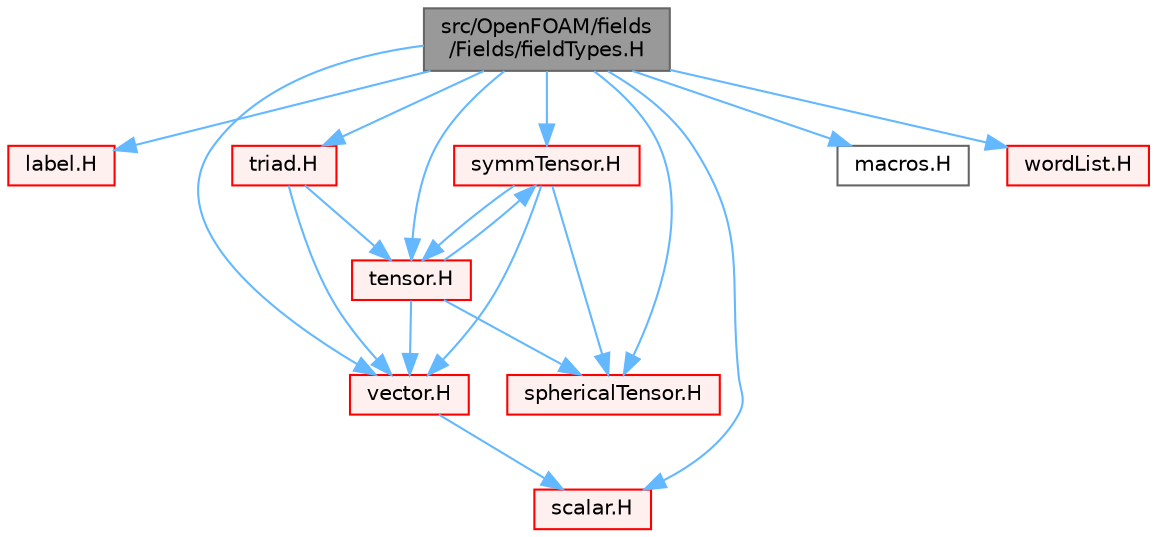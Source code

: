 digraph "src/OpenFOAM/fields/Fields/fieldTypes.H"
{
 // LATEX_PDF_SIZE
  bgcolor="transparent";
  edge [fontname=Helvetica,fontsize=10,labelfontname=Helvetica,labelfontsize=10];
  node [fontname=Helvetica,fontsize=10,shape=box,height=0.2,width=0.4];
  Node1 [id="Node000001",label="src/OpenFOAM/fields\l/Fields/fieldTypes.H",height=0.2,width=0.4,color="gray40", fillcolor="grey60", style="filled", fontcolor="black",tooltip=" "];
  Node1 -> Node2 [id="edge1_Node000001_Node000002",color="steelblue1",style="solid",tooltip=" "];
  Node2 [id="Node000002",label="label.H",height=0.2,width=0.4,color="red", fillcolor="#FFF0F0", style="filled",URL="$label_8H.html",tooltip=" "];
  Node1 -> Node25 [id="edge2_Node000001_Node000025",color="steelblue1",style="solid",tooltip=" "];
  Node25 [id="Node000025",label="scalar.H",height=0.2,width=0.4,color="red", fillcolor="#FFF0F0", style="filled",URL="$scalar_8H.html",tooltip=" "];
  Node1 -> Node33 [id="edge3_Node000001_Node000033",color="steelblue1",style="solid",tooltip=" "];
  Node33 [id="Node000033",label="vector.H",height=0.2,width=0.4,color="red", fillcolor="#FFF0F0", style="filled",URL="$vector_8H.html",tooltip=" "];
  Node33 -> Node25 [id="edge4_Node000033_Node000025",color="steelblue1",style="solid",tooltip=" "];
  Node1 -> Node79 [id="edge5_Node000001_Node000079",color="steelblue1",style="solid",tooltip=" "];
  Node79 [id="Node000079",label="sphericalTensor.H",height=0.2,width=0.4,color="red", fillcolor="#FFF0F0", style="filled",URL="$sphericalTensor_8H.html",tooltip=" "];
  Node1 -> Node83 [id="edge6_Node000001_Node000083",color="steelblue1",style="solid",tooltip=" "];
  Node83 [id="Node000083",label="symmTensor.H",height=0.2,width=0.4,color="red", fillcolor="#FFF0F0", style="filled",URL="$symmTensor_8H.html",tooltip=" "];
  Node83 -> Node33 [id="edge7_Node000083_Node000033",color="steelblue1",style="solid",tooltip=" "];
  Node83 -> Node79 [id="edge8_Node000083_Node000079",color="steelblue1",style="solid",tooltip=" "];
  Node83 -> Node90 [id="edge9_Node000083_Node000090",color="steelblue1",style="solid",tooltip=" "];
  Node90 [id="Node000090",label="tensor.H",height=0.2,width=0.4,color="red", fillcolor="#FFF0F0", style="filled",URL="$tensor_8H.html",tooltip=" "];
  Node90 -> Node33 [id="edge10_Node000090_Node000033",color="steelblue1",style="solid",tooltip=" "];
  Node90 -> Node79 [id="edge11_Node000090_Node000079",color="steelblue1",style="solid",tooltip=" "];
  Node90 -> Node83 [id="edge12_Node000090_Node000083",color="steelblue1",style="solid",tooltip=" "];
  Node1 -> Node90 [id="edge13_Node000001_Node000090",color="steelblue1",style="solid",tooltip=" "];
  Node1 -> Node94 [id="edge14_Node000001_Node000094",color="steelblue1",style="solid",tooltip=" "];
  Node94 [id="Node000094",label="triad.H",height=0.2,width=0.4,color="red", fillcolor="#FFF0F0", style="filled",URL="$triad_8H.html",tooltip=" "];
  Node94 -> Node33 [id="edge15_Node000094_Node000033",color="steelblue1",style="solid",tooltip=" "];
  Node94 -> Node90 [id="edge16_Node000094_Node000090",color="steelblue1",style="solid",tooltip=" "];
  Node1 -> Node96 [id="edge17_Node000001_Node000096",color="steelblue1",style="solid",tooltip=" "];
  Node96 [id="Node000096",label="macros.H",height=0.2,width=0.4,color="grey40", fillcolor="white", style="filled",URL="$macros_8H.html",tooltip="General C-preprocessor macros."];
  Node1 -> Node97 [id="edge18_Node000001_Node000097",color="steelblue1",style="solid",tooltip=" "];
  Node97 [id="Node000097",label="wordList.H",height=0.2,width=0.4,color="red", fillcolor="#FFF0F0", style="filled",URL="$wordList_8H.html",tooltip=" "];
}
